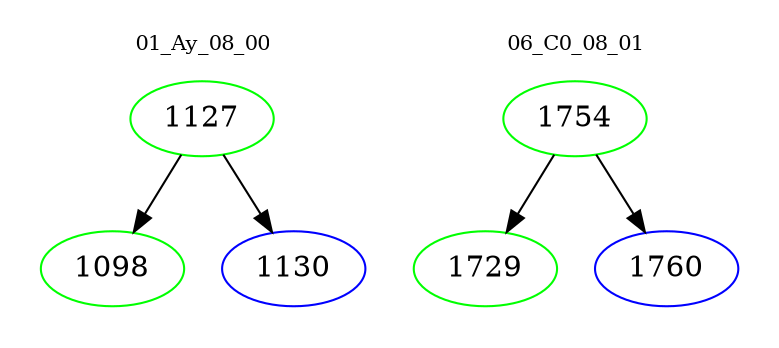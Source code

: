 digraph{
subgraph cluster_0 {
color = white
label = "01_Ay_08_00";
fontsize=10;
T0_1127 [label="1127", color="green"]
T0_1127 -> T0_1098 [color="black"]
T0_1098 [label="1098", color="green"]
T0_1127 -> T0_1130 [color="black"]
T0_1130 [label="1130", color="blue"]
}
subgraph cluster_1 {
color = white
label = "06_C0_08_01";
fontsize=10;
T1_1754 [label="1754", color="green"]
T1_1754 -> T1_1729 [color="black"]
T1_1729 [label="1729", color="green"]
T1_1754 -> T1_1760 [color="black"]
T1_1760 [label="1760", color="blue"]
}
}
